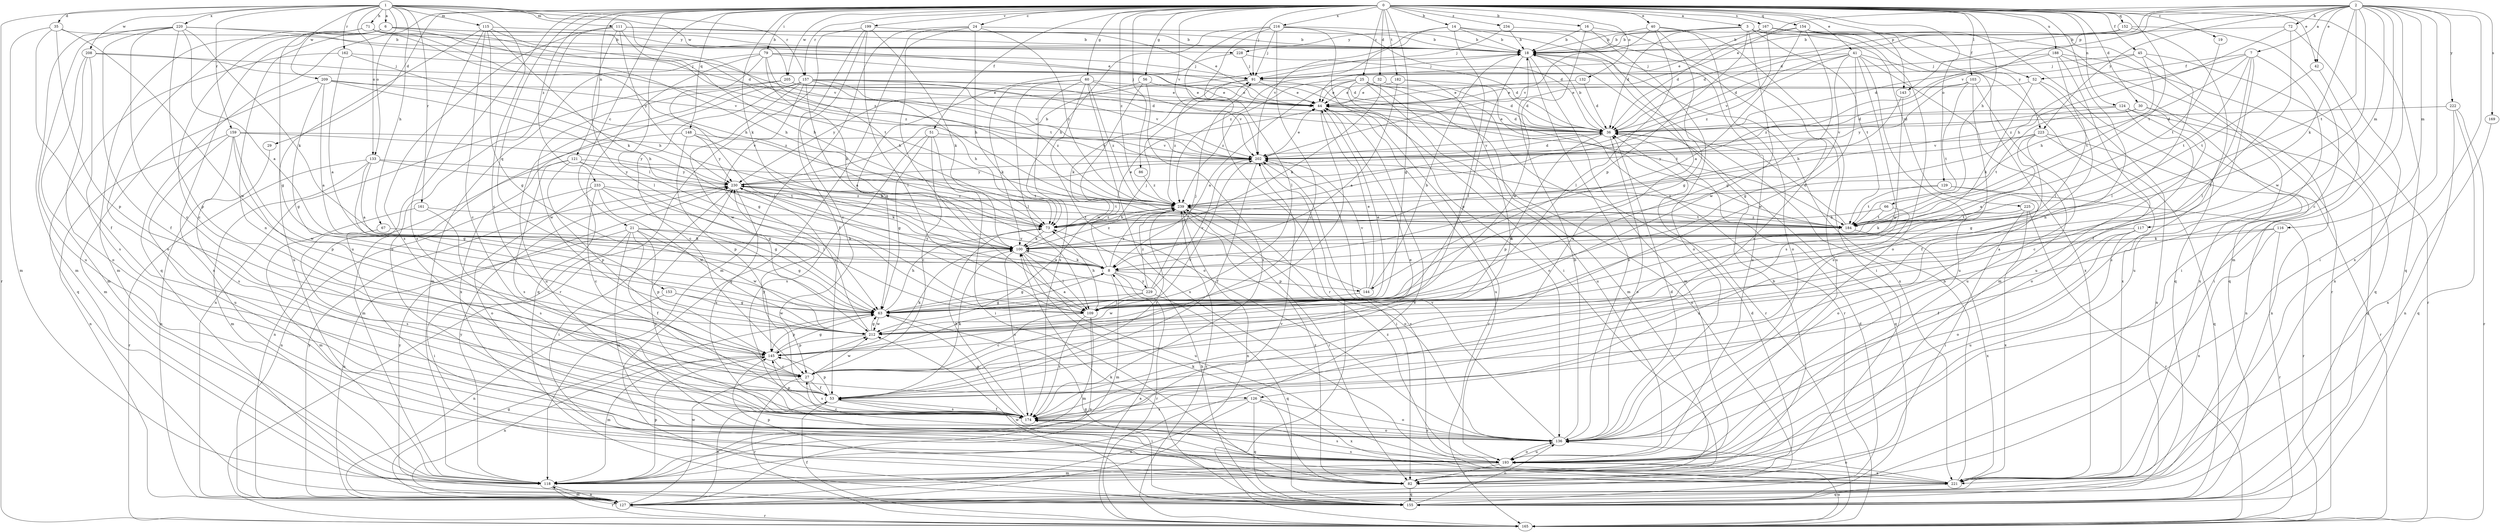 strict digraph  {
0;
1;
2;
3;
6;
7;
8;
14;
16;
18;
19;
21;
24;
25;
27;
29;
30;
32;
35;
36;
40;
41;
42;
44;
45;
51;
52;
53;
56;
60;
63;
66;
67;
71;
72;
73;
79;
82;
86;
91;
100;
103;
109;
111;
115;
116;
117;
118;
121;
124;
126;
127;
129;
132;
133;
136;
143;
144;
145;
148;
152;
153;
154;
155;
157;
159;
161;
162;
165;
167;
169;
174;
182;
184;
188;
193;
199;
202;
205;
208;
209;
212;
216;
220;
221;
222;
223;
225;
228;
229;
230;
233;
234;
239;
0 -> 3  [label=a];
0 -> 14  [label=b];
0 -> 16  [label=b];
0 -> 19  [label=c];
0 -> 21  [label=c];
0 -> 24  [label=c];
0 -> 25  [label=c];
0 -> 29  [label=d];
0 -> 30  [label=d];
0 -> 32  [label=d];
0 -> 40  [label=e];
0 -> 41  [label=e];
0 -> 42  [label=e];
0 -> 45  [label=f];
0 -> 51  [label=f];
0 -> 56  [label=g];
0 -> 60  [label=g];
0 -> 63  [label=g];
0 -> 66  [label=h];
0 -> 79  [label=i];
0 -> 86  [label=j];
0 -> 91  [label=j];
0 -> 100  [label=k];
0 -> 103  [label=l];
0 -> 109  [label=l];
0 -> 121  [label=n];
0 -> 124  [label=n];
0 -> 126  [label=n];
0 -> 129  [label=o];
0 -> 132  [label=o];
0 -> 133  [label=o];
0 -> 143  [label=p];
0 -> 148  [label=q];
0 -> 152  [label=q];
0 -> 153  [label=q];
0 -> 154  [label=q];
0 -> 155  [label=q];
0 -> 157  [label=r];
0 -> 167  [label=s];
0 -> 182  [label=t];
0 -> 184  [label=t];
0 -> 188  [label=u];
0 -> 193  [label=u];
0 -> 199  [label=v];
0 -> 202  [label=v];
0 -> 205  [label=w];
0 -> 216  [label=x];
0 -> 233  [label=z];
0 -> 234  [label=z];
0 -> 239  [label=z];
1 -> 6  [label=a];
1 -> 27  [label=c];
1 -> 35  [label=d];
1 -> 67  [label=h];
1 -> 71  [label=h];
1 -> 111  [label=m];
1 -> 115  [label=m];
1 -> 133  [label=o];
1 -> 155  [label=q];
1 -> 157  [label=r];
1 -> 159  [label=r];
1 -> 161  [label=r];
1 -> 162  [label=r];
1 -> 165  [label=r];
1 -> 205  [label=w];
1 -> 208  [label=w];
1 -> 209  [label=w];
1 -> 220  [label=x];
1 -> 239  [label=z];
2 -> 7  [label=a];
2 -> 27  [label=c];
2 -> 36  [label=d];
2 -> 42  [label=e];
2 -> 44  [label=e];
2 -> 72  [label=h];
2 -> 82  [label=i];
2 -> 100  [label=k];
2 -> 116  [label=m];
2 -> 117  [label=m];
2 -> 118  [label=m];
2 -> 143  [label=p];
2 -> 169  [label=s];
2 -> 184  [label=t];
2 -> 202  [label=v];
2 -> 212  [label=w];
2 -> 221  [label=x];
2 -> 222  [label=y];
2 -> 223  [label=y];
3 -> 18  [label=b];
3 -> 36  [label=d];
3 -> 52  [label=f];
3 -> 144  [label=p];
3 -> 184  [label=t];
3 -> 212  [label=w];
3 -> 223  [label=y];
3 -> 225  [label=y];
3 -> 228  [label=y];
6 -> 27  [label=c];
6 -> 44  [label=e];
6 -> 73  [label=h];
6 -> 126  [label=n];
6 -> 136  [label=o];
6 -> 221  [label=x];
6 -> 228  [label=y];
6 -> 239  [label=z];
7 -> 52  [label=f];
7 -> 53  [label=f];
7 -> 73  [label=h];
7 -> 109  [label=l];
7 -> 184  [label=t];
7 -> 193  [label=u];
7 -> 239  [label=z];
8 -> 63  [label=g];
8 -> 91  [label=j];
8 -> 100  [label=k];
8 -> 118  [label=m];
8 -> 144  [label=p];
8 -> 165  [label=r];
8 -> 229  [label=y];
8 -> 239  [label=z];
14 -> 18  [label=b];
14 -> 145  [label=p];
14 -> 174  [label=s];
14 -> 193  [label=u];
14 -> 202  [label=v];
14 -> 239  [label=z];
16 -> 18  [label=b];
16 -> 136  [label=o];
16 -> 193  [label=u];
16 -> 212  [label=w];
18 -> 91  [label=j];
18 -> 109  [label=l];
18 -> 118  [label=m];
18 -> 136  [label=o];
18 -> 221  [label=x];
19 -> 184  [label=t];
21 -> 53  [label=f];
21 -> 63  [label=g];
21 -> 82  [label=i];
21 -> 100  [label=k];
21 -> 127  [label=n];
21 -> 145  [label=p];
21 -> 193  [label=u];
21 -> 212  [label=w];
24 -> 18  [label=b];
24 -> 73  [label=h];
24 -> 109  [label=l];
24 -> 118  [label=m];
24 -> 155  [label=q];
24 -> 239  [label=z];
25 -> 8  [label=a];
25 -> 36  [label=d];
25 -> 44  [label=e];
25 -> 118  [label=m];
25 -> 127  [label=n];
25 -> 136  [label=o];
25 -> 165  [label=r];
25 -> 193  [label=u];
25 -> 239  [label=z];
27 -> 53  [label=f];
27 -> 165  [label=r];
27 -> 174  [label=s];
27 -> 212  [label=w];
29 -> 127  [label=n];
30 -> 27  [label=c];
30 -> 36  [label=d];
30 -> 127  [label=n];
30 -> 184  [label=t];
32 -> 36  [label=d];
32 -> 44  [label=e];
32 -> 100  [label=k];
35 -> 18  [label=b];
35 -> 53  [label=f];
35 -> 118  [label=m];
35 -> 145  [label=p];
35 -> 212  [label=w];
36 -> 18  [label=b];
36 -> 44  [label=e];
36 -> 136  [label=o];
36 -> 145  [label=p];
36 -> 155  [label=q];
36 -> 202  [label=v];
40 -> 18  [label=b];
40 -> 63  [label=g];
40 -> 82  [label=i];
40 -> 109  [label=l];
40 -> 136  [label=o];
40 -> 202  [label=v];
41 -> 36  [label=d];
41 -> 63  [label=g];
41 -> 91  [label=j];
41 -> 118  [label=m];
41 -> 174  [label=s];
41 -> 193  [label=u];
41 -> 202  [label=v];
41 -> 212  [label=w];
41 -> 221  [label=x];
42 -> 82  [label=i];
42 -> 184  [label=t];
44 -> 36  [label=d];
44 -> 109  [label=l];
44 -> 165  [label=r];
44 -> 193  [label=u];
45 -> 36  [label=d];
45 -> 91  [label=j];
45 -> 109  [label=l];
45 -> 165  [label=r];
45 -> 184  [label=t];
51 -> 27  [label=c];
51 -> 63  [label=g];
51 -> 82  [label=i];
51 -> 174  [label=s];
51 -> 202  [label=v];
52 -> 44  [label=e];
52 -> 53  [label=f];
52 -> 100  [label=k];
52 -> 127  [label=n];
53 -> 44  [label=e];
53 -> 82  [label=i];
53 -> 100  [label=k];
53 -> 127  [label=n];
53 -> 145  [label=p];
53 -> 174  [label=s];
53 -> 230  [label=y];
53 -> 239  [label=z];
56 -> 44  [label=e];
56 -> 174  [label=s];
56 -> 212  [label=w];
56 -> 230  [label=y];
60 -> 44  [label=e];
60 -> 100  [label=k];
60 -> 109  [label=l];
60 -> 136  [label=o];
60 -> 174  [label=s];
60 -> 202  [label=v];
60 -> 221  [label=x];
60 -> 239  [label=z];
63 -> 8  [label=a];
63 -> 44  [label=e];
63 -> 73  [label=h];
63 -> 145  [label=p];
63 -> 212  [label=w];
66 -> 73  [label=h];
66 -> 174  [label=s];
66 -> 184  [label=t];
67 -> 100  [label=k];
67 -> 174  [label=s];
71 -> 18  [label=b];
71 -> 63  [label=g];
71 -> 73  [label=h];
71 -> 118  [label=m];
71 -> 184  [label=t];
71 -> 202  [label=v];
72 -> 18  [label=b];
72 -> 73  [label=h];
72 -> 109  [label=l];
72 -> 127  [label=n];
73 -> 44  [label=e];
73 -> 100  [label=k];
73 -> 239  [label=z];
79 -> 36  [label=d];
79 -> 73  [label=h];
79 -> 91  [label=j];
79 -> 100  [label=k];
79 -> 109  [label=l];
79 -> 118  [label=m];
79 -> 155  [label=q];
79 -> 184  [label=t];
82 -> 36  [label=d];
82 -> 100  [label=k];
82 -> 145  [label=p];
82 -> 155  [label=q];
82 -> 239  [label=z];
86 -> 239  [label=z];
91 -> 44  [label=e];
91 -> 100  [label=k];
91 -> 184  [label=t];
91 -> 239  [label=z];
100 -> 8  [label=a];
100 -> 109  [label=l];
100 -> 174  [label=s];
100 -> 193  [label=u];
100 -> 239  [label=z];
103 -> 44  [label=e];
103 -> 174  [label=s];
103 -> 184  [label=t];
103 -> 193  [label=u];
103 -> 230  [label=y];
109 -> 27  [label=c];
109 -> 73  [label=h];
109 -> 118  [label=m];
109 -> 127  [label=n];
109 -> 174  [label=s];
111 -> 18  [label=b];
111 -> 44  [label=e];
111 -> 109  [label=l];
111 -> 136  [label=o];
111 -> 174  [label=s];
111 -> 184  [label=t];
111 -> 230  [label=y];
115 -> 18  [label=b];
115 -> 27  [label=c];
115 -> 63  [label=g];
115 -> 73  [label=h];
115 -> 100  [label=k];
115 -> 174  [label=s];
115 -> 193  [label=u];
116 -> 8  [label=a];
116 -> 100  [label=k];
116 -> 165  [label=r];
116 -> 221  [label=x];
117 -> 53  [label=f];
117 -> 100  [label=k];
117 -> 136  [label=o];
117 -> 193  [label=u];
118 -> 18  [label=b];
118 -> 44  [label=e];
118 -> 127  [label=n];
118 -> 145  [label=p];
118 -> 165  [label=r];
118 -> 202  [label=v];
118 -> 230  [label=y];
121 -> 63  [label=g];
121 -> 127  [label=n];
121 -> 145  [label=p];
121 -> 174  [label=s];
121 -> 184  [label=t];
121 -> 230  [label=y];
124 -> 36  [label=d];
124 -> 127  [label=n];
124 -> 136  [label=o];
124 -> 155  [label=q];
124 -> 202  [label=v];
126 -> 127  [label=n];
126 -> 136  [label=o];
126 -> 155  [label=q];
126 -> 174  [label=s];
126 -> 221  [label=x];
127 -> 63  [label=g];
127 -> 118  [label=m];
127 -> 165  [label=r];
127 -> 212  [label=w];
127 -> 230  [label=y];
129 -> 136  [label=o];
129 -> 165  [label=r];
129 -> 184  [label=t];
129 -> 239  [label=z];
132 -> 36  [label=d];
132 -> 44  [label=e];
133 -> 8  [label=a];
133 -> 63  [label=g];
133 -> 118  [label=m];
133 -> 165  [label=r];
133 -> 184  [label=t];
133 -> 230  [label=y];
136 -> 18  [label=b];
136 -> 27  [label=c];
136 -> 36  [label=d];
136 -> 174  [label=s];
136 -> 193  [label=u];
136 -> 202  [label=v];
143 -> 73  [label=h];
143 -> 212  [label=w];
144 -> 18  [label=b];
144 -> 44  [label=e];
144 -> 202  [label=v];
144 -> 212  [label=w];
144 -> 230  [label=y];
145 -> 27  [label=c];
145 -> 63  [label=g];
145 -> 100  [label=k];
145 -> 118  [label=m];
145 -> 127  [label=n];
145 -> 202  [label=v];
148 -> 100  [label=k];
148 -> 118  [label=m];
148 -> 145  [label=p];
148 -> 202  [label=v];
148 -> 230  [label=y];
152 -> 18  [label=b];
152 -> 36  [label=d];
152 -> 82  [label=i];
152 -> 193  [label=u];
153 -> 63  [label=g];
153 -> 127  [label=n];
153 -> 212  [label=w];
154 -> 8  [label=a];
154 -> 18  [label=b];
154 -> 36  [label=d];
154 -> 63  [label=g];
154 -> 155  [label=q];
154 -> 165  [label=r];
154 -> 221  [label=x];
155 -> 36  [label=d];
155 -> 63  [label=g];
155 -> 73  [label=h];
155 -> 100  [label=k];
155 -> 136  [label=o];
155 -> 212  [label=w];
155 -> 230  [label=y];
157 -> 8  [label=a];
157 -> 27  [label=c];
157 -> 36  [label=d];
157 -> 44  [label=e];
157 -> 63  [label=g];
157 -> 73  [label=h];
157 -> 193  [label=u];
157 -> 202  [label=v];
157 -> 212  [label=w];
157 -> 221  [label=x];
157 -> 239  [label=z];
159 -> 127  [label=n];
159 -> 145  [label=p];
159 -> 174  [label=s];
159 -> 193  [label=u];
159 -> 202  [label=v];
159 -> 212  [label=w];
159 -> 230  [label=y];
161 -> 118  [label=m];
161 -> 174  [label=s];
161 -> 184  [label=t];
162 -> 8  [label=a];
162 -> 73  [label=h];
162 -> 91  [label=j];
162 -> 155  [label=q];
165 -> 8  [label=a];
165 -> 53  [label=f];
165 -> 193  [label=u];
165 -> 239  [label=z];
167 -> 18  [label=b];
167 -> 44  [label=e];
167 -> 136  [label=o];
167 -> 155  [label=q];
167 -> 239  [label=z];
169 -> 221  [label=x];
174 -> 53  [label=f];
174 -> 63  [label=g];
174 -> 73  [label=h];
174 -> 136  [label=o];
174 -> 145  [label=p];
182 -> 8  [label=a];
182 -> 27  [label=c];
182 -> 44  [label=e];
182 -> 165  [label=r];
184 -> 36  [label=d];
184 -> 221  [label=x];
184 -> 239  [label=z];
188 -> 91  [label=j];
188 -> 109  [label=l];
188 -> 155  [label=q];
188 -> 193  [label=u];
188 -> 221  [label=x];
188 -> 239  [label=z];
193 -> 82  [label=i];
193 -> 118  [label=m];
193 -> 136  [label=o];
193 -> 174  [label=s];
193 -> 221  [label=x];
193 -> 230  [label=y];
193 -> 239  [label=z];
199 -> 18  [label=b];
199 -> 27  [label=c];
199 -> 53  [label=f];
199 -> 100  [label=k];
199 -> 109  [label=l];
199 -> 165  [label=r];
202 -> 36  [label=d];
202 -> 44  [label=e];
202 -> 53  [label=f];
202 -> 82  [label=i];
202 -> 230  [label=y];
205 -> 36  [label=d];
205 -> 44  [label=e];
205 -> 127  [label=n];
205 -> 202  [label=v];
205 -> 212  [label=w];
208 -> 91  [label=j];
208 -> 118  [label=m];
208 -> 136  [label=o];
208 -> 174  [label=s];
208 -> 202  [label=v];
209 -> 8  [label=a];
209 -> 44  [label=e];
209 -> 63  [label=g];
209 -> 73  [label=h];
209 -> 118  [label=m];
209 -> 239  [label=z];
212 -> 63  [label=g];
212 -> 145  [label=p];
212 -> 230  [label=y];
216 -> 18  [label=b];
216 -> 27  [label=c];
216 -> 36  [label=d];
216 -> 73  [label=h];
216 -> 82  [label=i];
216 -> 91  [label=j];
216 -> 109  [label=l];
216 -> 165  [label=r];
220 -> 8  [label=a];
220 -> 18  [label=b];
220 -> 27  [label=c];
220 -> 36  [label=d];
220 -> 53  [label=f];
220 -> 100  [label=k];
220 -> 118  [label=m];
220 -> 145  [label=p];
220 -> 193  [label=u];
221 -> 18  [label=b];
221 -> 136  [label=o];
221 -> 155  [label=q];
221 -> 174  [label=s];
221 -> 202  [label=v];
222 -> 36  [label=d];
222 -> 127  [label=n];
222 -> 155  [label=q];
222 -> 165  [label=r];
223 -> 8  [label=a];
223 -> 63  [label=g];
223 -> 155  [label=q];
223 -> 165  [label=r];
223 -> 202  [label=v];
223 -> 230  [label=y];
225 -> 82  [label=i];
225 -> 100  [label=k];
225 -> 165  [label=r];
225 -> 184  [label=t];
225 -> 221  [label=x];
228 -> 36  [label=d];
228 -> 63  [label=g];
228 -> 91  [label=j];
229 -> 63  [label=g];
229 -> 91  [label=j];
229 -> 109  [label=l];
229 -> 155  [label=q];
229 -> 202  [label=v];
229 -> 230  [label=y];
229 -> 239  [label=z];
230 -> 18  [label=b];
230 -> 82  [label=i];
230 -> 100  [label=k];
230 -> 174  [label=s];
230 -> 184  [label=t];
230 -> 239  [label=z];
233 -> 27  [label=c];
233 -> 63  [label=g];
233 -> 109  [label=l];
233 -> 127  [label=n];
233 -> 136  [label=o];
233 -> 212  [label=w];
233 -> 239  [label=z];
234 -> 18  [label=b];
234 -> 91  [label=j];
234 -> 174  [label=s];
239 -> 73  [label=h];
239 -> 82  [label=i];
239 -> 127  [label=n];
239 -> 136  [label=o];
239 -> 184  [label=t];
}
